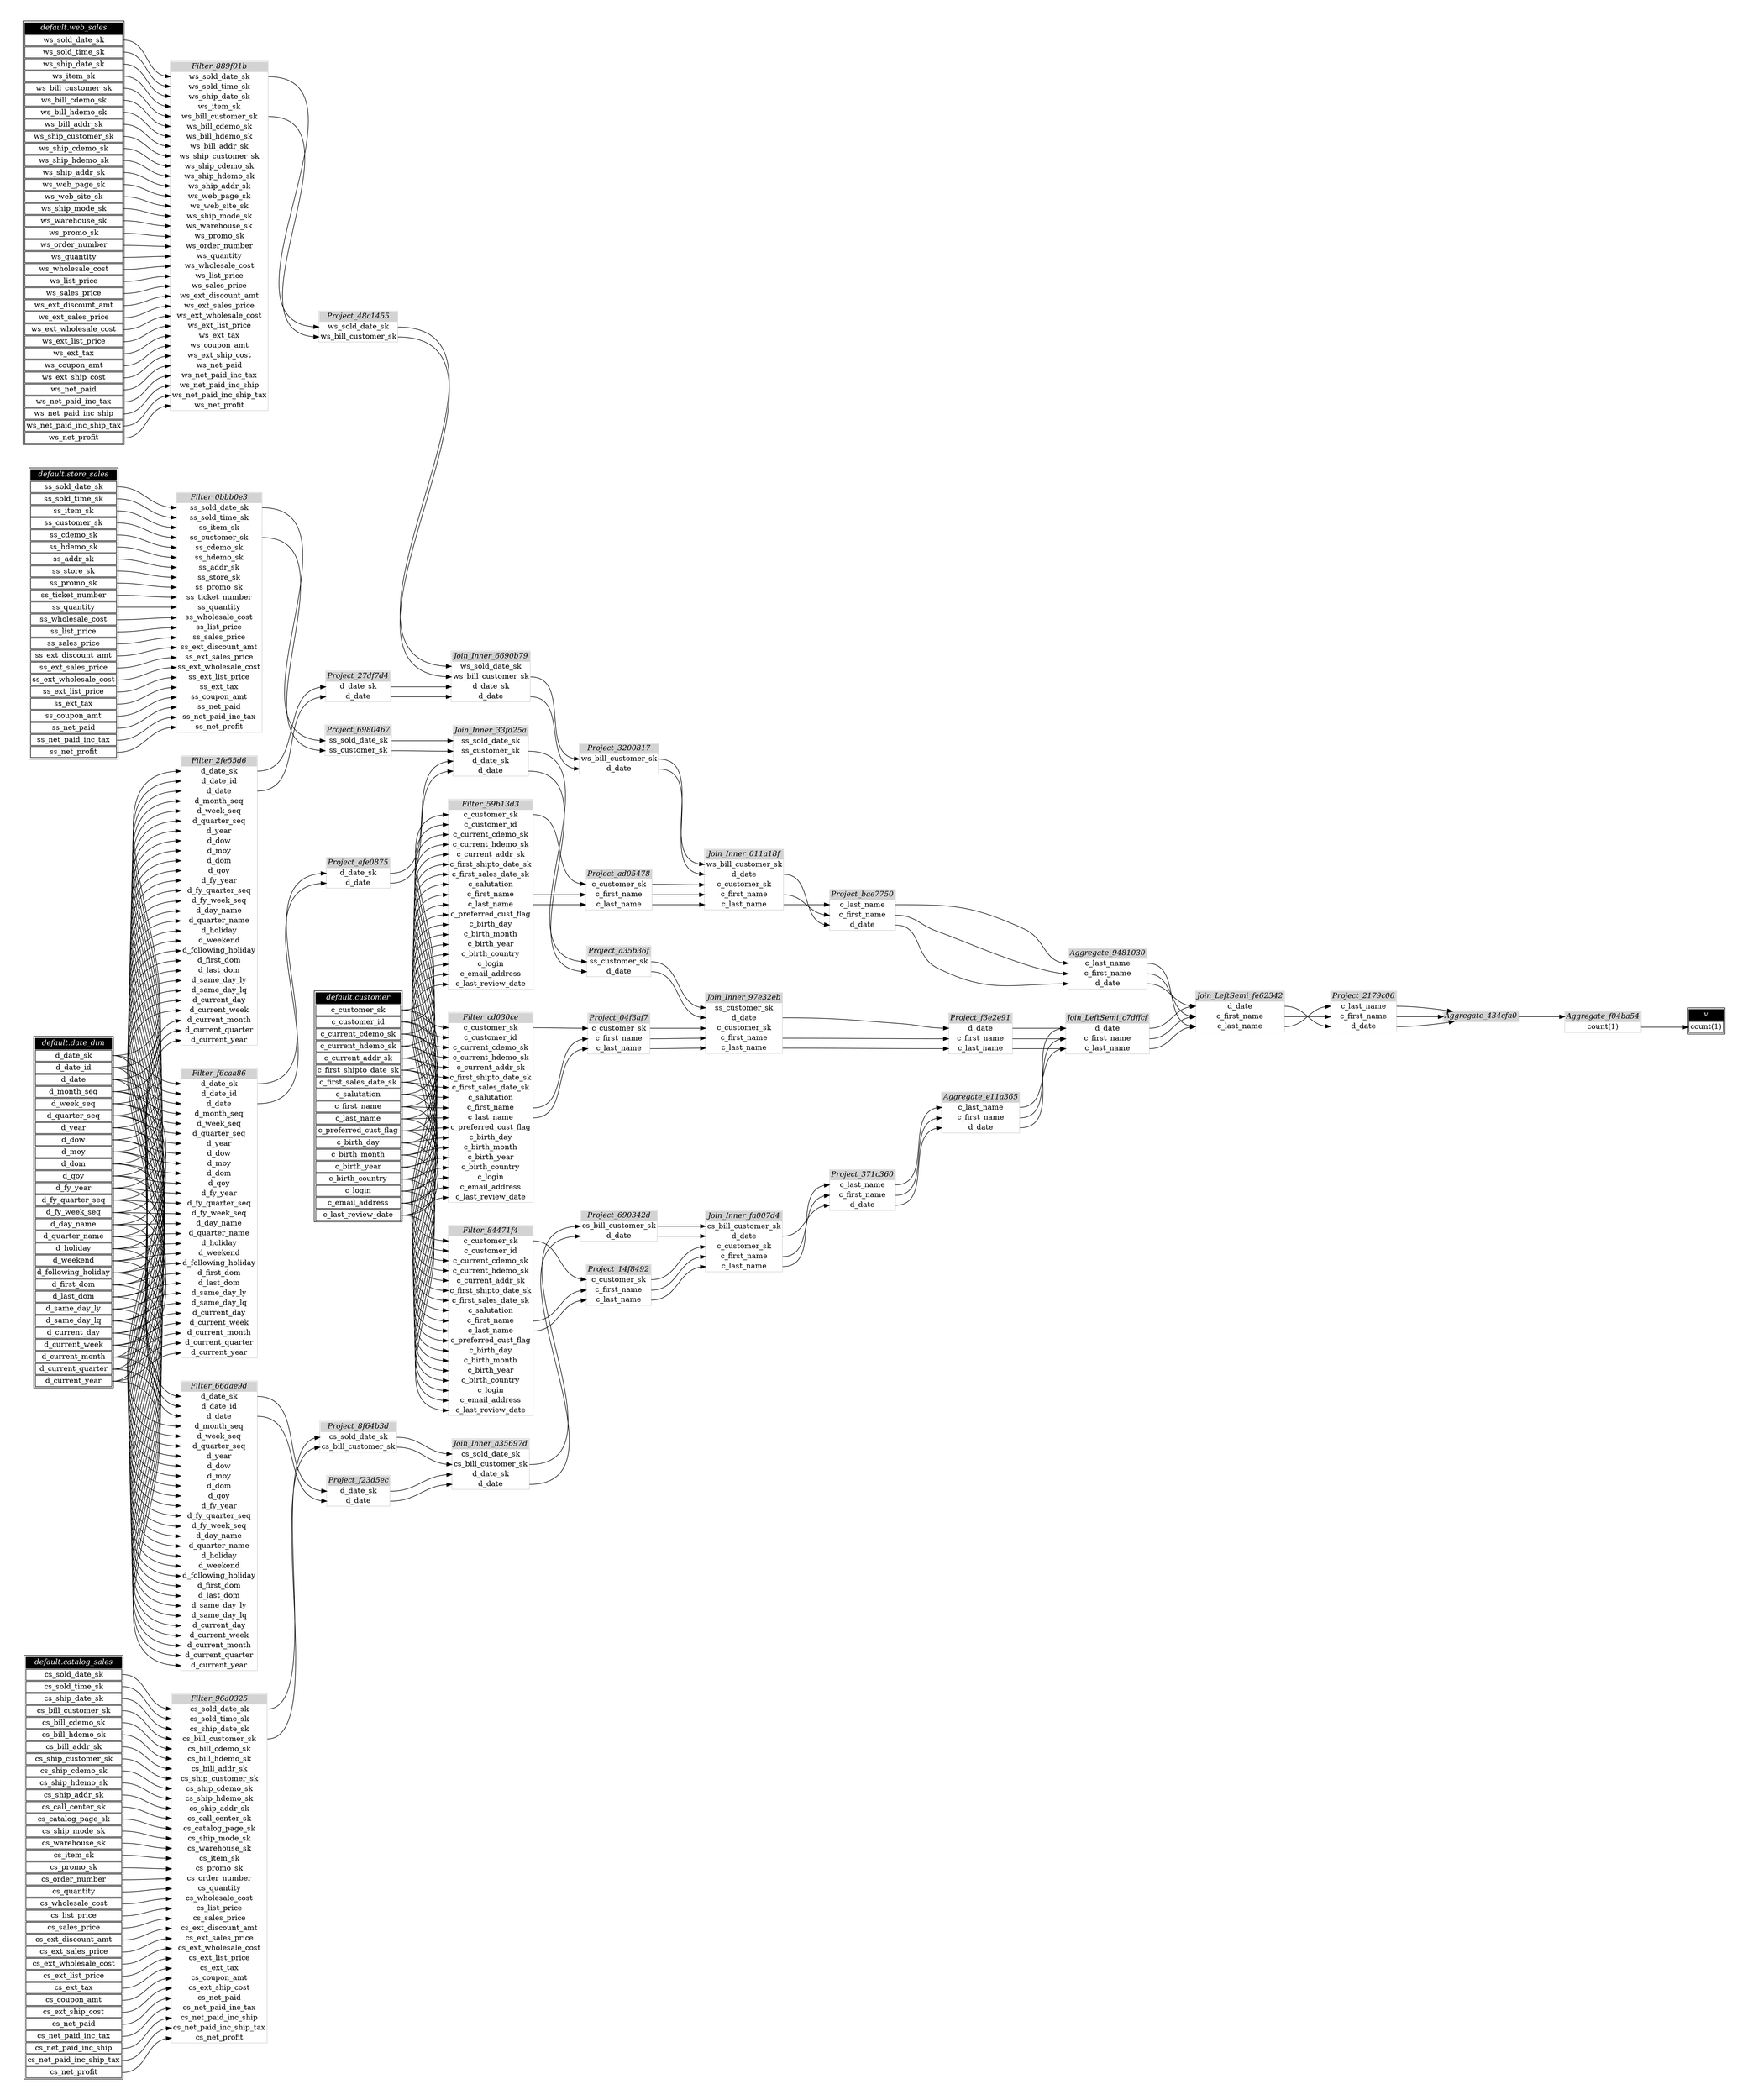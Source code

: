 // Automatically generated by TPCDSFlowTestSuite


digraph {
  graph [pad="0.5" nodesep="0.5" ranksep="1" fontname="Helvetica" rankdir=LR];
  node [shape=plaintext]

  
"Aggregate_434cfa0" [label=<
<table color="lightgray" border="1" cellborder="0" cellspacing="0">
  <tr><td bgcolor="lightgray" port="nodeName"><i>Aggregate_434cfa0</i></td></tr>
  
</table>>];
     

"Aggregate_9481030" [label=<
<table color="lightgray" border="1" cellborder="0" cellspacing="0">
  <tr><td bgcolor="lightgray" port="nodeName"><i>Aggregate_9481030</i></td></tr>
  <tr><td port="0">c_last_name</td></tr>
<tr><td port="1">c_first_name</td></tr>
<tr><td port="2">d_date</td></tr>
</table>>];
     

"Aggregate_e11a365" [label=<
<table color="lightgray" border="1" cellborder="0" cellspacing="0">
  <tr><td bgcolor="lightgray" port="nodeName"><i>Aggregate_e11a365</i></td></tr>
  <tr><td port="0">c_last_name</td></tr>
<tr><td port="1">c_first_name</td></tr>
<tr><td port="2">d_date</td></tr>
</table>>];
     

"Aggregate_f04ba54" [label=<
<table color="lightgray" border="1" cellborder="0" cellspacing="0">
  <tr><td bgcolor="lightgray" port="nodeName"><i>Aggregate_f04ba54</i></td></tr>
  <tr><td port="0">count(1)</td></tr>
</table>>];
     

"Filter_0bbb0e3" [label=<
<table color="lightgray" border="1" cellborder="0" cellspacing="0">
  <tr><td bgcolor="lightgray" port="nodeName"><i>Filter_0bbb0e3</i></td></tr>
  <tr><td port="0">ss_sold_date_sk</td></tr>
<tr><td port="1">ss_sold_time_sk</td></tr>
<tr><td port="2">ss_item_sk</td></tr>
<tr><td port="3">ss_customer_sk</td></tr>
<tr><td port="4">ss_cdemo_sk</td></tr>
<tr><td port="5">ss_hdemo_sk</td></tr>
<tr><td port="6">ss_addr_sk</td></tr>
<tr><td port="7">ss_store_sk</td></tr>
<tr><td port="8">ss_promo_sk</td></tr>
<tr><td port="9">ss_ticket_number</td></tr>
<tr><td port="10">ss_quantity</td></tr>
<tr><td port="11">ss_wholesale_cost</td></tr>
<tr><td port="12">ss_list_price</td></tr>
<tr><td port="13">ss_sales_price</td></tr>
<tr><td port="14">ss_ext_discount_amt</td></tr>
<tr><td port="15">ss_ext_sales_price</td></tr>
<tr><td port="16">ss_ext_wholesale_cost</td></tr>
<tr><td port="17">ss_ext_list_price</td></tr>
<tr><td port="18">ss_ext_tax</td></tr>
<tr><td port="19">ss_coupon_amt</td></tr>
<tr><td port="20">ss_net_paid</td></tr>
<tr><td port="21">ss_net_paid_inc_tax</td></tr>
<tr><td port="22">ss_net_profit</td></tr>
</table>>];
     

"Filter_2fe55d6" [label=<
<table color="lightgray" border="1" cellborder="0" cellspacing="0">
  <tr><td bgcolor="lightgray" port="nodeName"><i>Filter_2fe55d6</i></td></tr>
  <tr><td port="0">d_date_sk</td></tr>
<tr><td port="1">d_date_id</td></tr>
<tr><td port="2">d_date</td></tr>
<tr><td port="3">d_month_seq</td></tr>
<tr><td port="4">d_week_seq</td></tr>
<tr><td port="5">d_quarter_seq</td></tr>
<tr><td port="6">d_year</td></tr>
<tr><td port="7">d_dow</td></tr>
<tr><td port="8">d_moy</td></tr>
<tr><td port="9">d_dom</td></tr>
<tr><td port="10">d_qoy</td></tr>
<tr><td port="11">d_fy_year</td></tr>
<tr><td port="12">d_fy_quarter_seq</td></tr>
<tr><td port="13">d_fy_week_seq</td></tr>
<tr><td port="14">d_day_name</td></tr>
<tr><td port="15">d_quarter_name</td></tr>
<tr><td port="16">d_holiday</td></tr>
<tr><td port="17">d_weekend</td></tr>
<tr><td port="18">d_following_holiday</td></tr>
<tr><td port="19">d_first_dom</td></tr>
<tr><td port="20">d_last_dom</td></tr>
<tr><td port="21">d_same_day_ly</td></tr>
<tr><td port="22">d_same_day_lq</td></tr>
<tr><td port="23">d_current_day</td></tr>
<tr><td port="24">d_current_week</td></tr>
<tr><td port="25">d_current_month</td></tr>
<tr><td port="26">d_current_quarter</td></tr>
<tr><td port="27">d_current_year</td></tr>
</table>>];
     

"Filter_59b13d3" [label=<
<table color="lightgray" border="1" cellborder="0" cellspacing="0">
  <tr><td bgcolor="lightgray" port="nodeName"><i>Filter_59b13d3</i></td></tr>
  <tr><td port="0">c_customer_sk</td></tr>
<tr><td port="1">c_customer_id</td></tr>
<tr><td port="2">c_current_cdemo_sk</td></tr>
<tr><td port="3">c_current_hdemo_sk</td></tr>
<tr><td port="4">c_current_addr_sk</td></tr>
<tr><td port="5">c_first_shipto_date_sk</td></tr>
<tr><td port="6">c_first_sales_date_sk</td></tr>
<tr><td port="7">c_salutation</td></tr>
<tr><td port="8">c_first_name</td></tr>
<tr><td port="9">c_last_name</td></tr>
<tr><td port="10">c_preferred_cust_flag</td></tr>
<tr><td port="11">c_birth_day</td></tr>
<tr><td port="12">c_birth_month</td></tr>
<tr><td port="13">c_birth_year</td></tr>
<tr><td port="14">c_birth_country</td></tr>
<tr><td port="15">c_login</td></tr>
<tr><td port="16">c_email_address</td></tr>
<tr><td port="17">c_last_review_date</td></tr>
</table>>];
     

"Filter_66dae9d" [label=<
<table color="lightgray" border="1" cellborder="0" cellspacing="0">
  <tr><td bgcolor="lightgray" port="nodeName"><i>Filter_66dae9d</i></td></tr>
  <tr><td port="0">d_date_sk</td></tr>
<tr><td port="1">d_date_id</td></tr>
<tr><td port="2">d_date</td></tr>
<tr><td port="3">d_month_seq</td></tr>
<tr><td port="4">d_week_seq</td></tr>
<tr><td port="5">d_quarter_seq</td></tr>
<tr><td port="6">d_year</td></tr>
<tr><td port="7">d_dow</td></tr>
<tr><td port="8">d_moy</td></tr>
<tr><td port="9">d_dom</td></tr>
<tr><td port="10">d_qoy</td></tr>
<tr><td port="11">d_fy_year</td></tr>
<tr><td port="12">d_fy_quarter_seq</td></tr>
<tr><td port="13">d_fy_week_seq</td></tr>
<tr><td port="14">d_day_name</td></tr>
<tr><td port="15">d_quarter_name</td></tr>
<tr><td port="16">d_holiday</td></tr>
<tr><td port="17">d_weekend</td></tr>
<tr><td port="18">d_following_holiday</td></tr>
<tr><td port="19">d_first_dom</td></tr>
<tr><td port="20">d_last_dom</td></tr>
<tr><td port="21">d_same_day_ly</td></tr>
<tr><td port="22">d_same_day_lq</td></tr>
<tr><td port="23">d_current_day</td></tr>
<tr><td port="24">d_current_week</td></tr>
<tr><td port="25">d_current_month</td></tr>
<tr><td port="26">d_current_quarter</td></tr>
<tr><td port="27">d_current_year</td></tr>
</table>>];
     

"Filter_84471f4" [label=<
<table color="lightgray" border="1" cellborder="0" cellspacing="0">
  <tr><td bgcolor="lightgray" port="nodeName"><i>Filter_84471f4</i></td></tr>
  <tr><td port="0">c_customer_sk</td></tr>
<tr><td port="1">c_customer_id</td></tr>
<tr><td port="2">c_current_cdemo_sk</td></tr>
<tr><td port="3">c_current_hdemo_sk</td></tr>
<tr><td port="4">c_current_addr_sk</td></tr>
<tr><td port="5">c_first_shipto_date_sk</td></tr>
<tr><td port="6">c_first_sales_date_sk</td></tr>
<tr><td port="7">c_salutation</td></tr>
<tr><td port="8">c_first_name</td></tr>
<tr><td port="9">c_last_name</td></tr>
<tr><td port="10">c_preferred_cust_flag</td></tr>
<tr><td port="11">c_birth_day</td></tr>
<tr><td port="12">c_birth_month</td></tr>
<tr><td port="13">c_birth_year</td></tr>
<tr><td port="14">c_birth_country</td></tr>
<tr><td port="15">c_login</td></tr>
<tr><td port="16">c_email_address</td></tr>
<tr><td port="17">c_last_review_date</td></tr>
</table>>];
     

"Filter_889f01b" [label=<
<table color="lightgray" border="1" cellborder="0" cellspacing="0">
  <tr><td bgcolor="lightgray" port="nodeName"><i>Filter_889f01b</i></td></tr>
  <tr><td port="0">ws_sold_date_sk</td></tr>
<tr><td port="1">ws_sold_time_sk</td></tr>
<tr><td port="2">ws_ship_date_sk</td></tr>
<tr><td port="3">ws_item_sk</td></tr>
<tr><td port="4">ws_bill_customer_sk</td></tr>
<tr><td port="5">ws_bill_cdemo_sk</td></tr>
<tr><td port="6">ws_bill_hdemo_sk</td></tr>
<tr><td port="7">ws_bill_addr_sk</td></tr>
<tr><td port="8">ws_ship_customer_sk</td></tr>
<tr><td port="9">ws_ship_cdemo_sk</td></tr>
<tr><td port="10">ws_ship_hdemo_sk</td></tr>
<tr><td port="11">ws_ship_addr_sk</td></tr>
<tr><td port="12">ws_web_page_sk</td></tr>
<tr><td port="13">ws_web_site_sk</td></tr>
<tr><td port="14">ws_ship_mode_sk</td></tr>
<tr><td port="15">ws_warehouse_sk</td></tr>
<tr><td port="16">ws_promo_sk</td></tr>
<tr><td port="17">ws_order_number</td></tr>
<tr><td port="18">ws_quantity</td></tr>
<tr><td port="19">ws_wholesale_cost</td></tr>
<tr><td port="20">ws_list_price</td></tr>
<tr><td port="21">ws_sales_price</td></tr>
<tr><td port="22">ws_ext_discount_amt</td></tr>
<tr><td port="23">ws_ext_sales_price</td></tr>
<tr><td port="24">ws_ext_wholesale_cost</td></tr>
<tr><td port="25">ws_ext_list_price</td></tr>
<tr><td port="26">ws_ext_tax</td></tr>
<tr><td port="27">ws_coupon_amt</td></tr>
<tr><td port="28">ws_ext_ship_cost</td></tr>
<tr><td port="29">ws_net_paid</td></tr>
<tr><td port="30">ws_net_paid_inc_tax</td></tr>
<tr><td port="31">ws_net_paid_inc_ship</td></tr>
<tr><td port="32">ws_net_paid_inc_ship_tax</td></tr>
<tr><td port="33">ws_net_profit</td></tr>
</table>>];
     

"Filter_96a0325" [label=<
<table color="lightgray" border="1" cellborder="0" cellspacing="0">
  <tr><td bgcolor="lightgray" port="nodeName"><i>Filter_96a0325</i></td></tr>
  <tr><td port="0">cs_sold_date_sk</td></tr>
<tr><td port="1">cs_sold_time_sk</td></tr>
<tr><td port="2">cs_ship_date_sk</td></tr>
<tr><td port="3">cs_bill_customer_sk</td></tr>
<tr><td port="4">cs_bill_cdemo_sk</td></tr>
<tr><td port="5">cs_bill_hdemo_sk</td></tr>
<tr><td port="6">cs_bill_addr_sk</td></tr>
<tr><td port="7">cs_ship_customer_sk</td></tr>
<tr><td port="8">cs_ship_cdemo_sk</td></tr>
<tr><td port="9">cs_ship_hdemo_sk</td></tr>
<tr><td port="10">cs_ship_addr_sk</td></tr>
<tr><td port="11">cs_call_center_sk</td></tr>
<tr><td port="12">cs_catalog_page_sk</td></tr>
<tr><td port="13">cs_ship_mode_sk</td></tr>
<tr><td port="14">cs_warehouse_sk</td></tr>
<tr><td port="15">cs_item_sk</td></tr>
<tr><td port="16">cs_promo_sk</td></tr>
<tr><td port="17">cs_order_number</td></tr>
<tr><td port="18">cs_quantity</td></tr>
<tr><td port="19">cs_wholesale_cost</td></tr>
<tr><td port="20">cs_list_price</td></tr>
<tr><td port="21">cs_sales_price</td></tr>
<tr><td port="22">cs_ext_discount_amt</td></tr>
<tr><td port="23">cs_ext_sales_price</td></tr>
<tr><td port="24">cs_ext_wholesale_cost</td></tr>
<tr><td port="25">cs_ext_list_price</td></tr>
<tr><td port="26">cs_ext_tax</td></tr>
<tr><td port="27">cs_coupon_amt</td></tr>
<tr><td port="28">cs_ext_ship_cost</td></tr>
<tr><td port="29">cs_net_paid</td></tr>
<tr><td port="30">cs_net_paid_inc_tax</td></tr>
<tr><td port="31">cs_net_paid_inc_ship</td></tr>
<tr><td port="32">cs_net_paid_inc_ship_tax</td></tr>
<tr><td port="33">cs_net_profit</td></tr>
</table>>];
     

"Filter_cd030ce" [label=<
<table color="lightgray" border="1" cellborder="0" cellspacing="0">
  <tr><td bgcolor="lightgray" port="nodeName"><i>Filter_cd030ce</i></td></tr>
  <tr><td port="0">c_customer_sk</td></tr>
<tr><td port="1">c_customer_id</td></tr>
<tr><td port="2">c_current_cdemo_sk</td></tr>
<tr><td port="3">c_current_hdemo_sk</td></tr>
<tr><td port="4">c_current_addr_sk</td></tr>
<tr><td port="5">c_first_shipto_date_sk</td></tr>
<tr><td port="6">c_first_sales_date_sk</td></tr>
<tr><td port="7">c_salutation</td></tr>
<tr><td port="8">c_first_name</td></tr>
<tr><td port="9">c_last_name</td></tr>
<tr><td port="10">c_preferred_cust_flag</td></tr>
<tr><td port="11">c_birth_day</td></tr>
<tr><td port="12">c_birth_month</td></tr>
<tr><td port="13">c_birth_year</td></tr>
<tr><td port="14">c_birth_country</td></tr>
<tr><td port="15">c_login</td></tr>
<tr><td port="16">c_email_address</td></tr>
<tr><td port="17">c_last_review_date</td></tr>
</table>>];
     

"Filter_f6caa86" [label=<
<table color="lightgray" border="1" cellborder="0" cellspacing="0">
  <tr><td bgcolor="lightgray" port="nodeName"><i>Filter_f6caa86</i></td></tr>
  <tr><td port="0">d_date_sk</td></tr>
<tr><td port="1">d_date_id</td></tr>
<tr><td port="2">d_date</td></tr>
<tr><td port="3">d_month_seq</td></tr>
<tr><td port="4">d_week_seq</td></tr>
<tr><td port="5">d_quarter_seq</td></tr>
<tr><td port="6">d_year</td></tr>
<tr><td port="7">d_dow</td></tr>
<tr><td port="8">d_moy</td></tr>
<tr><td port="9">d_dom</td></tr>
<tr><td port="10">d_qoy</td></tr>
<tr><td port="11">d_fy_year</td></tr>
<tr><td port="12">d_fy_quarter_seq</td></tr>
<tr><td port="13">d_fy_week_seq</td></tr>
<tr><td port="14">d_day_name</td></tr>
<tr><td port="15">d_quarter_name</td></tr>
<tr><td port="16">d_holiday</td></tr>
<tr><td port="17">d_weekend</td></tr>
<tr><td port="18">d_following_holiday</td></tr>
<tr><td port="19">d_first_dom</td></tr>
<tr><td port="20">d_last_dom</td></tr>
<tr><td port="21">d_same_day_ly</td></tr>
<tr><td port="22">d_same_day_lq</td></tr>
<tr><td port="23">d_current_day</td></tr>
<tr><td port="24">d_current_week</td></tr>
<tr><td port="25">d_current_month</td></tr>
<tr><td port="26">d_current_quarter</td></tr>
<tr><td port="27">d_current_year</td></tr>
</table>>];
     

"Join_Inner_011a18f" [label=<
<table color="lightgray" border="1" cellborder="0" cellspacing="0">
  <tr><td bgcolor="lightgray" port="nodeName"><i>Join_Inner_011a18f</i></td></tr>
  <tr><td port="0">ws_bill_customer_sk</td></tr>
<tr><td port="1">d_date</td></tr>
<tr><td port="2">c_customer_sk</td></tr>
<tr><td port="3">c_first_name</td></tr>
<tr><td port="4">c_last_name</td></tr>
</table>>];
     

"Join_Inner_33fd25a" [label=<
<table color="lightgray" border="1" cellborder="0" cellspacing="0">
  <tr><td bgcolor="lightgray" port="nodeName"><i>Join_Inner_33fd25a</i></td></tr>
  <tr><td port="0">ss_sold_date_sk</td></tr>
<tr><td port="1">ss_customer_sk</td></tr>
<tr><td port="2">d_date_sk</td></tr>
<tr><td port="3">d_date</td></tr>
</table>>];
     

"Join_Inner_6690b79" [label=<
<table color="lightgray" border="1" cellborder="0" cellspacing="0">
  <tr><td bgcolor="lightgray" port="nodeName"><i>Join_Inner_6690b79</i></td></tr>
  <tr><td port="0">ws_sold_date_sk</td></tr>
<tr><td port="1">ws_bill_customer_sk</td></tr>
<tr><td port="2">d_date_sk</td></tr>
<tr><td port="3">d_date</td></tr>
</table>>];
     

"Join_Inner_97e32eb" [label=<
<table color="lightgray" border="1" cellborder="0" cellspacing="0">
  <tr><td bgcolor="lightgray" port="nodeName"><i>Join_Inner_97e32eb</i></td></tr>
  <tr><td port="0">ss_customer_sk</td></tr>
<tr><td port="1">d_date</td></tr>
<tr><td port="2">c_customer_sk</td></tr>
<tr><td port="3">c_first_name</td></tr>
<tr><td port="4">c_last_name</td></tr>
</table>>];
     

"Join_Inner_a35697d" [label=<
<table color="lightgray" border="1" cellborder="0" cellspacing="0">
  <tr><td bgcolor="lightgray" port="nodeName"><i>Join_Inner_a35697d</i></td></tr>
  <tr><td port="0">cs_sold_date_sk</td></tr>
<tr><td port="1">cs_bill_customer_sk</td></tr>
<tr><td port="2">d_date_sk</td></tr>
<tr><td port="3">d_date</td></tr>
</table>>];
     

"Join_Inner_fa007d4" [label=<
<table color="lightgray" border="1" cellborder="0" cellspacing="0">
  <tr><td bgcolor="lightgray" port="nodeName"><i>Join_Inner_fa007d4</i></td></tr>
  <tr><td port="0">cs_bill_customer_sk</td></tr>
<tr><td port="1">d_date</td></tr>
<tr><td port="2">c_customer_sk</td></tr>
<tr><td port="3">c_first_name</td></tr>
<tr><td port="4">c_last_name</td></tr>
</table>>];
     

"Join_LeftSemi_c7dffcf" [label=<
<table color="lightgray" border="1" cellborder="0" cellspacing="0">
  <tr><td bgcolor="lightgray" port="nodeName"><i>Join_LeftSemi_c7dffcf</i></td></tr>
  <tr><td port="0">d_date</td></tr>
<tr><td port="1">c_first_name</td></tr>
<tr><td port="2">c_last_name</td></tr>
</table>>];
     

"Join_LeftSemi_fe62342" [label=<
<table color="lightgray" border="1" cellborder="0" cellspacing="0">
  <tr><td bgcolor="lightgray" port="nodeName"><i>Join_LeftSemi_fe62342</i></td></tr>
  <tr><td port="0">d_date</td></tr>
<tr><td port="1">c_first_name</td></tr>
<tr><td port="2">c_last_name</td></tr>
</table>>];
     

"Project_04f3af7" [label=<
<table color="lightgray" border="1" cellborder="0" cellspacing="0">
  <tr><td bgcolor="lightgray" port="nodeName"><i>Project_04f3af7</i></td></tr>
  <tr><td port="0">c_customer_sk</td></tr>
<tr><td port="1">c_first_name</td></tr>
<tr><td port="2">c_last_name</td></tr>
</table>>];
     

"Project_14f8492" [label=<
<table color="lightgray" border="1" cellborder="0" cellspacing="0">
  <tr><td bgcolor="lightgray" port="nodeName"><i>Project_14f8492</i></td></tr>
  <tr><td port="0">c_customer_sk</td></tr>
<tr><td port="1">c_first_name</td></tr>
<tr><td port="2">c_last_name</td></tr>
</table>>];
     

"Project_2179c06" [label=<
<table color="lightgray" border="1" cellborder="0" cellspacing="0">
  <tr><td bgcolor="lightgray" port="nodeName"><i>Project_2179c06</i></td></tr>
  <tr><td port="0">c_last_name</td></tr>
<tr><td port="1">c_first_name</td></tr>
<tr><td port="2">d_date</td></tr>
</table>>];
     

"Project_27df7d4" [label=<
<table color="lightgray" border="1" cellborder="0" cellspacing="0">
  <tr><td bgcolor="lightgray" port="nodeName"><i>Project_27df7d4</i></td></tr>
  <tr><td port="0">d_date_sk</td></tr>
<tr><td port="1">d_date</td></tr>
</table>>];
     

"Project_3200817" [label=<
<table color="lightgray" border="1" cellborder="0" cellspacing="0">
  <tr><td bgcolor="lightgray" port="nodeName"><i>Project_3200817</i></td></tr>
  <tr><td port="0">ws_bill_customer_sk</td></tr>
<tr><td port="1">d_date</td></tr>
</table>>];
     

"Project_371c360" [label=<
<table color="lightgray" border="1" cellborder="0" cellspacing="0">
  <tr><td bgcolor="lightgray" port="nodeName"><i>Project_371c360</i></td></tr>
  <tr><td port="0">c_last_name</td></tr>
<tr><td port="1">c_first_name</td></tr>
<tr><td port="2">d_date</td></tr>
</table>>];
     

"Project_48c1455" [label=<
<table color="lightgray" border="1" cellborder="0" cellspacing="0">
  <tr><td bgcolor="lightgray" port="nodeName"><i>Project_48c1455</i></td></tr>
  <tr><td port="0">ws_sold_date_sk</td></tr>
<tr><td port="1">ws_bill_customer_sk</td></tr>
</table>>];
     

"Project_690342d" [label=<
<table color="lightgray" border="1" cellborder="0" cellspacing="0">
  <tr><td bgcolor="lightgray" port="nodeName"><i>Project_690342d</i></td></tr>
  <tr><td port="0">cs_bill_customer_sk</td></tr>
<tr><td port="1">d_date</td></tr>
</table>>];
     

"Project_6980467" [label=<
<table color="lightgray" border="1" cellborder="0" cellspacing="0">
  <tr><td bgcolor="lightgray" port="nodeName"><i>Project_6980467</i></td></tr>
  <tr><td port="0">ss_sold_date_sk</td></tr>
<tr><td port="1">ss_customer_sk</td></tr>
</table>>];
     

"Project_8f64b3d" [label=<
<table color="lightgray" border="1" cellborder="0" cellspacing="0">
  <tr><td bgcolor="lightgray" port="nodeName"><i>Project_8f64b3d</i></td></tr>
  <tr><td port="0">cs_sold_date_sk</td></tr>
<tr><td port="1">cs_bill_customer_sk</td></tr>
</table>>];
     

"Project_a35b36f" [label=<
<table color="lightgray" border="1" cellborder="0" cellspacing="0">
  <tr><td bgcolor="lightgray" port="nodeName"><i>Project_a35b36f</i></td></tr>
  <tr><td port="0">ss_customer_sk</td></tr>
<tr><td port="1">d_date</td></tr>
</table>>];
     

"Project_ad05478" [label=<
<table color="lightgray" border="1" cellborder="0" cellspacing="0">
  <tr><td bgcolor="lightgray" port="nodeName"><i>Project_ad05478</i></td></tr>
  <tr><td port="0">c_customer_sk</td></tr>
<tr><td port="1">c_first_name</td></tr>
<tr><td port="2">c_last_name</td></tr>
</table>>];
     

"Project_afe0875" [label=<
<table color="lightgray" border="1" cellborder="0" cellspacing="0">
  <tr><td bgcolor="lightgray" port="nodeName"><i>Project_afe0875</i></td></tr>
  <tr><td port="0">d_date_sk</td></tr>
<tr><td port="1">d_date</td></tr>
</table>>];
     

"Project_bae7750" [label=<
<table color="lightgray" border="1" cellborder="0" cellspacing="0">
  <tr><td bgcolor="lightgray" port="nodeName"><i>Project_bae7750</i></td></tr>
  <tr><td port="0">c_last_name</td></tr>
<tr><td port="1">c_first_name</td></tr>
<tr><td port="2">d_date</td></tr>
</table>>];
     

"Project_f23d5ec" [label=<
<table color="lightgray" border="1" cellborder="0" cellspacing="0">
  <tr><td bgcolor="lightgray" port="nodeName"><i>Project_f23d5ec</i></td></tr>
  <tr><td port="0">d_date_sk</td></tr>
<tr><td port="1">d_date</td></tr>
</table>>];
     

"Project_f3e2e91" [label=<
<table color="lightgray" border="1" cellborder="0" cellspacing="0">
  <tr><td bgcolor="lightgray" port="nodeName"><i>Project_f3e2e91</i></td></tr>
  <tr><td port="0">d_date</td></tr>
<tr><td port="1">c_first_name</td></tr>
<tr><td port="2">c_last_name</td></tr>
</table>>];
     

"default.catalog_sales" [color="black" label=<
<table>
  <tr><td bgcolor="black" port="nodeName"><i><font color="white">default.catalog_sales</font></i></td></tr>
  <tr><td port="0">cs_sold_date_sk</td></tr>
<tr><td port="1">cs_sold_time_sk</td></tr>
<tr><td port="2">cs_ship_date_sk</td></tr>
<tr><td port="3">cs_bill_customer_sk</td></tr>
<tr><td port="4">cs_bill_cdemo_sk</td></tr>
<tr><td port="5">cs_bill_hdemo_sk</td></tr>
<tr><td port="6">cs_bill_addr_sk</td></tr>
<tr><td port="7">cs_ship_customer_sk</td></tr>
<tr><td port="8">cs_ship_cdemo_sk</td></tr>
<tr><td port="9">cs_ship_hdemo_sk</td></tr>
<tr><td port="10">cs_ship_addr_sk</td></tr>
<tr><td port="11">cs_call_center_sk</td></tr>
<tr><td port="12">cs_catalog_page_sk</td></tr>
<tr><td port="13">cs_ship_mode_sk</td></tr>
<tr><td port="14">cs_warehouse_sk</td></tr>
<tr><td port="15">cs_item_sk</td></tr>
<tr><td port="16">cs_promo_sk</td></tr>
<tr><td port="17">cs_order_number</td></tr>
<tr><td port="18">cs_quantity</td></tr>
<tr><td port="19">cs_wholesale_cost</td></tr>
<tr><td port="20">cs_list_price</td></tr>
<tr><td port="21">cs_sales_price</td></tr>
<tr><td port="22">cs_ext_discount_amt</td></tr>
<tr><td port="23">cs_ext_sales_price</td></tr>
<tr><td port="24">cs_ext_wholesale_cost</td></tr>
<tr><td port="25">cs_ext_list_price</td></tr>
<tr><td port="26">cs_ext_tax</td></tr>
<tr><td port="27">cs_coupon_amt</td></tr>
<tr><td port="28">cs_ext_ship_cost</td></tr>
<tr><td port="29">cs_net_paid</td></tr>
<tr><td port="30">cs_net_paid_inc_tax</td></tr>
<tr><td port="31">cs_net_paid_inc_ship</td></tr>
<tr><td port="32">cs_net_paid_inc_ship_tax</td></tr>
<tr><td port="33">cs_net_profit</td></tr>
</table>>];
     

"default.customer" [color="black" label=<
<table>
  <tr><td bgcolor="black" port="nodeName"><i><font color="white">default.customer</font></i></td></tr>
  <tr><td port="0">c_customer_sk</td></tr>
<tr><td port="1">c_customer_id</td></tr>
<tr><td port="2">c_current_cdemo_sk</td></tr>
<tr><td port="3">c_current_hdemo_sk</td></tr>
<tr><td port="4">c_current_addr_sk</td></tr>
<tr><td port="5">c_first_shipto_date_sk</td></tr>
<tr><td port="6">c_first_sales_date_sk</td></tr>
<tr><td port="7">c_salutation</td></tr>
<tr><td port="8">c_first_name</td></tr>
<tr><td port="9">c_last_name</td></tr>
<tr><td port="10">c_preferred_cust_flag</td></tr>
<tr><td port="11">c_birth_day</td></tr>
<tr><td port="12">c_birth_month</td></tr>
<tr><td port="13">c_birth_year</td></tr>
<tr><td port="14">c_birth_country</td></tr>
<tr><td port="15">c_login</td></tr>
<tr><td port="16">c_email_address</td></tr>
<tr><td port="17">c_last_review_date</td></tr>
</table>>];
     

"default.date_dim" [color="black" label=<
<table>
  <tr><td bgcolor="black" port="nodeName"><i><font color="white">default.date_dim</font></i></td></tr>
  <tr><td port="0">d_date_sk</td></tr>
<tr><td port="1">d_date_id</td></tr>
<tr><td port="2">d_date</td></tr>
<tr><td port="3">d_month_seq</td></tr>
<tr><td port="4">d_week_seq</td></tr>
<tr><td port="5">d_quarter_seq</td></tr>
<tr><td port="6">d_year</td></tr>
<tr><td port="7">d_dow</td></tr>
<tr><td port="8">d_moy</td></tr>
<tr><td port="9">d_dom</td></tr>
<tr><td port="10">d_qoy</td></tr>
<tr><td port="11">d_fy_year</td></tr>
<tr><td port="12">d_fy_quarter_seq</td></tr>
<tr><td port="13">d_fy_week_seq</td></tr>
<tr><td port="14">d_day_name</td></tr>
<tr><td port="15">d_quarter_name</td></tr>
<tr><td port="16">d_holiday</td></tr>
<tr><td port="17">d_weekend</td></tr>
<tr><td port="18">d_following_holiday</td></tr>
<tr><td port="19">d_first_dom</td></tr>
<tr><td port="20">d_last_dom</td></tr>
<tr><td port="21">d_same_day_ly</td></tr>
<tr><td port="22">d_same_day_lq</td></tr>
<tr><td port="23">d_current_day</td></tr>
<tr><td port="24">d_current_week</td></tr>
<tr><td port="25">d_current_month</td></tr>
<tr><td port="26">d_current_quarter</td></tr>
<tr><td port="27">d_current_year</td></tr>
</table>>];
     

"default.store_sales" [color="black" label=<
<table>
  <tr><td bgcolor="black" port="nodeName"><i><font color="white">default.store_sales</font></i></td></tr>
  <tr><td port="0">ss_sold_date_sk</td></tr>
<tr><td port="1">ss_sold_time_sk</td></tr>
<tr><td port="2">ss_item_sk</td></tr>
<tr><td port="3">ss_customer_sk</td></tr>
<tr><td port="4">ss_cdemo_sk</td></tr>
<tr><td port="5">ss_hdemo_sk</td></tr>
<tr><td port="6">ss_addr_sk</td></tr>
<tr><td port="7">ss_store_sk</td></tr>
<tr><td port="8">ss_promo_sk</td></tr>
<tr><td port="9">ss_ticket_number</td></tr>
<tr><td port="10">ss_quantity</td></tr>
<tr><td port="11">ss_wholesale_cost</td></tr>
<tr><td port="12">ss_list_price</td></tr>
<tr><td port="13">ss_sales_price</td></tr>
<tr><td port="14">ss_ext_discount_amt</td></tr>
<tr><td port="15">ss_ext_sales_price</td></tr>
<tr><td port="16">ss_ext_wholesale_cost</td></tr>
<tr><td port="17">ss_ext_list_price</td></tr>
<tr><td port="18">ss_ext_tax</td></tr>
<tr><td port="19">ss_coupon_amt</td></tr>
<tr><td port="20">ss_net_paid</td></tr>
<tr><td port="21">ss_net_paid_inc_tax</td></tr>
<tr><td port="22">ss_net_profit</td></tr>
</table>>];
     

"default.web_sales" [color="black" label=<
<table>
  <tr><td bgcolor="black" port="nodeName"><i><font color="white">default.web_sales</font></i></td></tr>
  <tr><td port="0">ws_sold_date_sk</td></tr>
<tr><td port="1">ws_sold_time_sk</td></tr>
<tr><td port="2">ws_ship_date_sk</td></tr>
<tr><td port="3">ws_item_sk</td></tr>
<tr><td port="4">ws_bill_customer_sk</td></tr>
<tr><td port="5">ws_bill_cdemo_sk</td></tr>
<tr><td port="6">ws_bill_hdemo_sk</td></tr>
<tr><td port="7">ws_bill_addr_sk</td></tr>
<tr><td port="8">ws_ship_customer_sk</td></tr>
<tr><td port="9">ws_ship_cdemo_sk</td></tr>
<tr><td port="10">ws_ship_hdemo_sk</td></tr>
<tr><td port="11">ws_ship_addr_sk</td></tr>
<tr><td port="12">ws_web_page_sk</td></tr>
<tr><td port="13">ws_web_site_sk</td></tr>
<tr><td port="14">ws_ship_mode_sk</td></tr>
<tr><td port="15">ws_warehouse_sk</td></tr>
<tr><td port="16">ws_promo_sk</td></tr>
<tr><td port="17">ws_order_number</td></tr>
<tr><td port="18">ws_quantity</td></tr>
<tr><td port="19">ws_wholesale_cost</td></tr>
<tr><td port="20">ws_list_price</td></tr>
<tr><td port="21">ws_sales_price</td></tr>
<tr><td port="22">ws_ext_discount_amt</td></tr>
<tr><td port="23">ws_ext_sales_price</td></tr>
<tr><td port="24">ws_ext_wholesale_cost</td></tr>
<tr><td port="25">ws_ext_list_price</td></tr>
<tr><td port="26">ws_ext_tax</td></tr>
<tr><td port="27">ws_coupon_amt</td></tr>
<tr><td port="28">ws_ext_ship_cost</td></tr>
<tr><td port="29">ws_net_paid</td></tr>
<tr><td port="30">ws_net_paid_inc_tax</td></tr>
<tr><td port="31">ws_net_paid_inc_ship</td></tr>
<tr><td port="32">ws_net_paid_inc_ship_tax</td></tr>
<tr><td port="33">ws_net_profit</td></tr>
</table>>];
     

"v" [color="black" label=<
<table>
  <tr><td bgcolor="black" port="nodeName"><i><font color="white">v</font></i></td></tr>
  <tr><td port="0">count(1)</td></tr>
</table>>];
     
  "Aggregate_434cfa0":nodeName -> "Aggregate_f04ba54":nodeName;
"Aggregate_9481030":0 -> "Join_LeftSemi_fe62342":2;
"Aggregate_9481030":1 -> "Join_LeftSemi_fe62342":1;
"Aggregate_9481030":2 -> "Join_LeftSemi_fe62342":0;
"Aggregate_e11a365":0 -> "Join_LeftSemi_c7dffcf":2;
"Aggregate_e11a365":1 -> "Join_LeftSemi_c7dffcf":1;
"Aggregate_e11a365":2 -> "Join_LeftSemi_c7dffcf":0;
"Aggregate_f04ba54":0 -> "v":0;
"Filter_0bbb0e3":0 -> "Project_6980467":0;
"Filter_0bbb0e3":3 -> "Project_6980467":1;
"Filter_2fe55d6":0 -> "Project_27df7d4":0;
"Filter_2fe55d6":2 -> "Project_27df7d4":1;
"Filter_59b13d3":0 -> "Project_ad05478":0;
"Filter_59b13d3":8 -> "Project_ad05478":1;
"Filter_59b13d3":9 -> "Project_ad05478":2;
"Filter_66dae9d":0 -> "Project_f23d5ec":0;
"Filter_66dae9d":2 -> "Project_f23d5ec":1;
"Filter_84471f4":0 -> "Project_14f8492":0;
"Filter_84471f4":8 -> "Project_14f8492":1;
"Filter_84471f4":9 -> "Project_14f8492":2;
"Filter_889f01b":0 -> "Project_48c1455":0;
"Filter_889f01b":4 -> "Project_48c1455":1;
"Filter_96a0325":0 -> "Project_8f64b3d":0;
"Filter_96a0325":3 -> "Project_8f64b3d":1;
"Filter_cd030ce":0 -> "Project_04f3af7":0;
"Filter_cd030ce":8 -> "Project_04f3af7":1;
"Filter_cd030ce":9 -> "Project_04f3af7":2;
"Filter_f6caa86":0 -> "Project_afe0875":0;
"Filter_f6caa86":2 -> "Project_afe0875":1;
"Join_Inner_011a18f":1 -> "Project_bae7750":2;
"Join_Inner_011a18f":3 -> "Project_bae7750":1;
"Join_Inner_011a18f":4 -> "Project_bae7750":0;
"Join_Inner_33fd25a":1 -> "Project_a35b36f":0;
"Join_Inner_33fd25a":3 -> "Project_a35b36f":1;
"Join_Inner_6690b79":1 -> "Project_3200817":0;
"Join_Inner_6690b79":3 -> "Project_3200817":1;
"Join_Inner_97e32eb":1 -> "Project_f3e2e91":0;
"Join_Inner_97e32eb":3 -> "Project_f3e2e91":1;
"Join_Inner_97e32eb":4 -> "Project_f3e2e91":2;
"Join_Inner_a35697d":1 -> "Project_690342d":0;
"Join_Inner_a35697d":3 -> "Project_690342d":1;
"Join_Inner_fa007d4":1 -> "Project_371c360":2;
"Join_Inner_fa007d4":3 -> "Project_371c360":1;
"Join_Inner_fa007d4":4 -> "Project_371c360":0;
"Join_LeftSemi_c7dffcf":0 -> "Join_LeftSemi_fe62342":0;
"Join_LeftSemi_c7dffcf":1 -> "Join_LeftSemi_fe62342":1;
"Join_LeftSemi_c7dffcf":2 -> "Join_LeftSemi_fe62342":2;
"Join_LeftSemi_fe62342":0 -> "Project_2179c06":2;
"Join_LeftSemi_fe62342":1 -> "Project_2179c06":1;
"Join_LeftSemi_fe62342":2 -> "Project_2179c06":0;
"Project_04f3af7":0 -> "Join_Inner_97e32eb":2;
"Project_04f3af7":1 -> "Join_Inner_97e32eb":3;
"Project_04f3af7":2 -> "Join_Inner_97e32eb":4;
"Project_14f8492":0 -> "Join_Inner_fa007d4":2;
"Project_14f8492":1 -> "Join_Inner_fa007d4":3;
"Project_14f8492":2 -> "Join_Inner_fa007d4":4;
"Project_2179c06":0 -> "Aggregate_434cfa0":nodeName;
"Project_2179c06":1 -> "Aggregate_434cfa0":nodeName;
"Project_2179c06":2 -> "Aggregate_434cfa0":nodeName;
"Project_27df7d4":0 -> "Join_Inner_6690b79":2;
"Project_27df7d4":1 -> "Join_Inner_6690b79":3;
"Project_3200817":0 -> "Join_Inner_011a18f":0;
"Project_3200817":1 -> "Join_Inner_011a18f":1;
"Project_371c360":0 -> "Aggregate_e11a365":0;
"Project_371c360":1 -> "Aggregate_e11a365":1;
"Project_371c360":2 -> "Aggregate_e11a365":2;
"Project_48c1455":0 -> "Join_Inner_6690b79":0;
"Project_48c1455":1 -> "Join_Inner_6690b79":1;
"Project_690342d":0 -> "Join_Inner_fa007d4":0;
"Project_690342d":1 -> "Join_Inner_fa007d4":1;
"Project_6980467":0 -> "Join_Inner_33fd25a":0;
"Project_6980467":1 -> "Join_Inner_33fd25a":1;
"Project_8f64b3d":0 -> "Join_Inner_a35697d":0;
"Project_8f64b3d":1 -> "Join_Inner_a35697d":1;
"Project_a35b36f":0 -> "Join_Inner_97e32eb":0;
"Project_a35b36f":1 -> "Join_Inner_97e32eb":1;
"Project_ad05478":0 -> "Join_Inner_011a18f":2;
"Project_ad05478":1 -> "Join_Inner_011a18f":3;
"Project_ad05478":2 -> "Join_Inner_011a18f":4;
"Project_afe0875":0 -> "Join_Inner_33fd25a":2;
"Project_afe0875":1 -> "Join_Inner_33fd25a":3;
"Project_bae7750":0 -> "Aggregate_9481030":0;
"Project_bae7750":1 -> "Aggregate_9481030":1;
"Project_bae7750":2 -> "Aggregate_9481030":2;
"Project_f23d5ec":0 -> "Join_Inner_a35697d":2;
"Project_f23d5ec":1 -> "Join_Inner_a35697d":3;
"Project_f3e2e91":0 -> "Join_LeftSemi_c7dffcf":0;
"Project_f3e2e91":1 -> "Join_LeftSemi_c7dffcf":1;
"Project_f3e2e91":2 -> "Join_LeftSemi_c7dffcf":2;
"default.catalog_sales":0 -> "Filter_96a0325":0;
"default.catalog_sales":1 -> "Filter_96a0325":1;
"default.catalog_sales":10 -> "Filter_96a0325":10;
"default.catalog_sales":11 -> "Filter_96a0325":11;
"default.catalog_sales":12 -> "Filter_96a0325":12;
"default.catalog_sales":13 -> "Filter_96a0325":13;
"default.catalog_sales":14 -> "Filter_96a0325":14;
"default.catalog_sales":15 -> "Filter_96a0325":15;
"default.catalog_sales":16 -> "Filter_96a0325":16;
"default.catalog_sales":17 -> "Filter_96a0325":17;
"default.catalog_sales":18 -> "Filter_96a0325":18;
"default.catalog_sales":19 -> "Filter_96a0325":19;
"default.catalog_sales":2 -> "Filter_96a0325":2;
"default.catalog_sales":20 -> "Filter_96a0325":20;
"default.catalog_sales":21 -> "Filter_96a0325":21;
"default.catalog_sales":22 -> "Filter_96a0325":22;
"default.catalog_sales":23 -> "Filter_96a0325":23;
"default.catalog_sales":24 -> "Filter_96a0325":24;
"default.catalog_sales":25 -> "Filter_96a0325":25;
"default.catalog_sales":26 -> "Filter_96a0325":26;
"default.catalog_sales":27 -> "Filter_96a0325":27;
"default.catalog_sales":28 -> "Filter_96a0325":28;
"default.catalog_sales":29 -> "Filter_96a0325":29;
"default.catalog_sales":3 -> "Filter_96a0325":3;
"default.catalog_sales":30 -> "Filter_96a0325":30;
"default.catalog_sales":31 -> "Filter_96a0325":31;
"default.catalog_sales":32 -> "Filter_96a0325":32;
"default.catalog_sales":33 -> "Filter_96a0325":33;
"default.catalog_sales":4 -> "Filter_96a0325":4;
"default.catalog_sales":5 -> "Filter_96a0325":5;
"default.catalog_sales":6 -> "Filter_96a0325":6;
"default.catalog_sales":7 -> "Filter_96a0325":7;
"default.catalog_sales":8 -> "Filter_96a0325":8;
"default.catalog_sales":9 -> "Filter_96a0325":9;
"default.customer":0 -> "Filter_59b13d3":0;
"default.customer":0 -> "Filter_84471f4":0;
"default.customer":0 -> "Filter_cd030ce":0;
"default.customer":1 -> "Filter_59b13d3":1;
"default.customer":1 -> "Filter_84471f4":1;
"default.customer":1 -> "Filter_cd030ce":1;
"default.customer":10 -> "Filter_59b13d3":10;
"default.customer":10 -> "Filter_84471f4":10;
"default.customer":10 -> "Filter_cd030ce":10;
"default.customer":11 -> "Filter_59b13d3":11;
"default.customer":11 -> "Filter_84471f4":11;
"default.customer":11 -> "Filter_cd030ce":11;
"default.customer":12 -> "Filter_59b13d3":12;
"default.customer":12 -> "Filter_84471f4":12;
"default.customer":12 -> "Filter_cd030ce":12;
"default.customer":13 -> "Filter_59b13d3":13;
"default.customer":13 -> "Filter_84471f4":13;
"default.customer":13 -> "Filter_cd030ce":13;
"default.customer":14 -> "Filter_59b13d3":14;
"default.customer":14 -> "Filter_84471f4":14;
"default.customer":14 -> "Filter_cd030ce":14;
"default.customer":15 -> "Filter_59b13d3":15;
"default.customer":15 -> "Filter_84471f4":15;
"default.customer":15 -> "Filter_cd030ce":15;
"default.customer":16 -> "Filter_59b13d3":16;
"default.customer":16 -> "Filter_84471f4":16;
"default.customer":16 -> "Filter_cd030ce":16;
"default.customer":17 -> "Filter_59b13d3":17;
"default.customer":17 -> "Filter_84471f4":17;
"default.customer":17 -> "Filter_cd030ce":17;
"default.customer":2 -> "Filter_59b13d3":2;
"default.customer":2 -> "Filter_84471f4":2;
"default.customer":2 -> "Filter_cd030ce":2;
"default.customer":3 -> "Filter_59b13d3":3;
"default.customer":3 -> "Filter_84471f4":3;
"default.customer":3 -> "Filter_cd030ce":3;
"default.customer":4 -> "Filter_59b13d3":4;
"default.customer":4 -> "Filter_84471f4":4;
"default.customer":4 -> "Filter_cd030ce":4;
"default.customer":5 -> "Filter_59b13d3":5;
"default.customer":5 -> "Filter_84471f4":5;
"default.customer":5 -> "Filter_cd030ce":5;
"default.customer":6 -> "Filter_59b13d3":6;
"default.customer":6 -> "Filter_84471f4":6;
"default.customer":6 -> "Filter_cd030ce":6;
"default.customer":7 -> "Filter_59b13d3":7;
"default.customer":7 -> "Filter_84471f4":7;
"default.customer":7 -> "Filter_cd030ce":7;
"default.customer":8 -> "Filter_59b13d3":8;
"default.customer":8 -> "Filter_84471f4":8;
"default.customer":8 -> "Filter_cd030ce":8;
"default.customer":9 -> "Filter_59b13d3":9;
"default.customer":9 -> "Filter_84471f4":9;
"default.customer":9 -> "Filter_cd030ce":9;
"default.date_dim":0 -> "Filter_2fe55d6":0;
"default.date_dim":0 -> "Filter_66dae9d":0;
"default.date_dim":0 -> "Filter_f6caa86":0;
"default.date_dim":1 -> "Filter_2fe55d6":1;
"default.date_dim":1 -> "Filter_66dae9d":1;
"default.date_dim":1 -> "Filter_f6caa86":1;
"default.date_dim":10 -> "Filter_2fe55d6":10;
"default.date_dim":10 -> "Filter_66dae9d":10;
"default.date_dim":10 -> "Filter_f6caa86":10;
"default.date_dim":11 -> "Filter_2fe55d6":11;
"default.date_dim":11 -> "Filter_66dae9d":11;
"default.date_dim":11 -> "Filter_f6caa86":11;
"default.date_dim":12 -> "Filter_2fe55d6":12;
"default.date_dim":12 -> "Filter_66dae9d":12;
"default.date_dim":12 -> "Filter_f6caa86":12;
"default.date_dim":13 -> "Filter_2fe55d6":13;
"default.date_dim":13 -> "Filter_66dae9d":13;
"default.date_dim":13 -> "Filter_f6caa86":13;
"default.date_dim":14 -> "Filter_2fe55d6":14;
"default.date_dim":14 -> "Filter_66dae9d":14;
"default.date_dim":14 -> "Filter_f6caa86":14;
"default.date_dim":15 -> "Filter_2fe55d6":15;
"default.date_dim":15 -> "Filter_66dae9d":15;
"default.date_dim":15 -> "Filter_f6caa86":15;
"default.date_dim":16 -> "Filter_2fe55d6":16;
"default.date_dim":16 -> "Filter_66dae9d":16;
"default.date_dim":16 -> "Filter_f6caa86":16;
"default.date_dim":17 -> "Filter_2fe55d6":17;
"default.date_dim":17 -> "Filter_66dae9d":17;
"default.date_dim":17 -> "Filter_f6caa86":17;
"default.date_dim":18 -> "Filter_2fe55d6":18;
"default.date_dim":18 -> "Filter_66dae9d":18;
"default.date_dim":18 -> "Filter_f6caa86":18;
"default.date_dim":19 -> "Filter_2fe55d6":19;
"default.date_dim":19 -> "Filter_66dae9d":19;
"default.date_dim":19 -> "Filter_f6caa86":19;
"default.date_dim":2 -> "Filter_2fe55d6":2;
"default.date_dim":2 -> "Filter_66dae9d":2;
"default.date_dim":2 -> "Filter_f6caa86":2;
"default.date_dim":20 -> "Filter_2fe55d6":20;
"default.date_dim":20 -> "Filter_66dae9d":20;
"default.date_dim":20 -> "Filter_f6caa86":20;
"default.date_dim":21 -> "Filter_2fe55d6":21;
"default.date_dim":21 -> "Filter_66dae9d":21;
"default.date_dim":21 -> "Filter_f6caa86":21;
"default.date_dim":22 -> "Filter_2fe55d6":22;
"default.date_dim":22 -> "Filter_66dae9d":22;
"default.date_dim":22 -> "Filter_f6caa86":22;
"default.date_dim":23 -> "Filter_2fe55d6":23;
"default.date_dim":23 -> "Filter_66dae9d":23;
"default.date_dim":23 -> "Filter_f6caa86":23;
"default.date_dim":24 -> "Filter_2fe55d6":24;
"default.date_dim":24 -> "Filter_66dae9d":24;
"default.date_dim":24 -> "Filter_f6caa86":24;
"default.date_dim":25 -> "Filter_2fe55d6":25;
"default.date_dim":25 -> "Filter_66dae9d":25;
"default.date_dim":25 -> "Filter_f6caa86":25;
"default.date_dim":26 -> "Filter_2fe55d6":26;
"default.date_dim":26 -> "Filter_66dae9d":26;
"default.date_dim":26 -> "Filter_f6caa86":26;
"default.date_dim":27 -> "Filter_2fe55d6":27;
"default.date_dim":27 -> "Filter_66dae9d":27;
"default.date_dim":27 -> "Filter_f6caa86":27;
"default.date_dim":3 -> "Filter_2fe55d6":3;
"default.date_dim":3 -> "Filter_66dae9d":3;
"default.date_dim":3 -> "Filter_f6caa86":3;
"default.date_dim":4 -> "Filter_2fe55d6":4;
"default.date_dim":4 -> "Filter_66dae9d":4;
"default.date_dim":4 -> "Filter_f6caa86":4;
"default.date_dim":5 -> "Filter_2fe55d6":5;
"default.date_dim":5 -> "Filter_66dae9d":5;
"default.date_dim":5 -> "Filter_f6caa86":5;
"default.date_dim":6 -> "Filter_2fe55d6":6;
"default.date_dim":6 -> "Filter_66dae9d":6;
"default.date_dim":6 -> "Filter_f6caa86":6;
"default.date_dim":7 -> "Filter_2fe55d6":7;
"default.date_dim":7 -> "Filter_66dae9d":7;
"default.date_dim":7 -> "Filter_f6caa86":7;
"default.date_dim":8 -> "Filter_2fe55d6":8;
"default.date_dim":8 -> "Filter_66dae9d":8;
"default.date_dim":8 -> "Filter_f6caa86":8;
"default.date_dim":9 -> "Filter_2fe55d6":9;
"default.date_dim":9 -> "Filter_66dae9d":9;
"default.date_dim":9 -> "Filter_f6caa86":9;
"default.store_sales":0 -> "Filter_0bbb0e3":0;
"default.store_sales":1 -> "Filter_0bbb0e3":1;
"default.store_sales":10 -> "Filter_0bbb0e3":10;
"default.store_sales":11 -> "Filter_0bbb0e3":11;
"default.store_sales":12 -> "Filter_0bbb0e3":12;
"default.store_sales":13 -> "Filter_0bbb0e3":13;
"default.store_sales":14 -> "Filter_0bbb0e3":14;
"default.store_sales":15 -> "Filter_0bbb0e3":15;
"default.store_sales":16 -> "Filter_0bbb0e3":16;
"default.store_sales":17 -> "Filter_0bbb0e3":17;
"default.store_sales":18 -> "Filter_0bbb0e3":18;
"default.store_sales":19 -> "Filter_0bbb0e3":19;
"default.store_sales":2 -> "Filter_0bbb0e3":2;
"default.store_sales":20 -> "Filter_0bbb0e3":20;
"default.store_sales":21 -> "Filter_0bbb0e3":21;
"default.store_sales":22 -> "Filter_0bbb0e3":22;
"default.store_sales":3 -> "Filter_0bbb0e3":3;
"default.store_sales":4 -> "Filter_0bbb0e3":4;
"default.store_sales":5 -> "Filter_0bbb0e3":5;
"default.store_sales":6 -> "Filter_0bbb0e3":6;
"default.store_sales":7 -> "Filter_0bbb0e3":7;
"default.store_sales":8 -> "Filter_0bbb0e3":8;
"default.store_sales":9 -> "Filter_0bbb0e3":9;
"default.web_sales":0 -> "Filter_889f01b":0;
"default.web_sales":1 -> "Filter_889f01b":1;
"default.web_sales":10 -> "Filter_889f01b":10;
"default.web_sales":11 -> "Filter_889f01b":11;
"default.web_sales":12 -> "Filter_889f01b":12;
"default.web_sales":13 -> "Filter_889f01b":13;
"default.web_sales":14 -> "Filter_889f01b":14;
"default.web_sales":15 -> "Filter_889f01b":15;
"default.web_sales":16 -> "Filter_889f01b":16;
"default.web_sales":17 -> "Filter_889f01b":17;
"default.web_sales":18 -> "Filter_889f01b":18;
"default.web_sales":19 -> "Filter_889f01b":19;
"default.web_sales":2 -> "Filter_889f01b":2;
"default.web_sales":20 -> "Filter_889f01b":20;
"default.web_sales":21 -> "Filter_889f01b":21;
"default.web_sales":22 -> "Filter_889f01b":22;
"default.web_sales":23 -> "Filter_889f01b":23;
"default.web_sales":24 -> "Filter_889f01b":24;
"default.web_sales":25 -> "Filter_889f01b":25;
"default.web_sales":26 -> "Filter_889f01b":26;
"default.web_sales":27 -> "Filter_889f01b":27;
"default.web_sales":28 -> "Filter_889f01b":28;
"default.web_sales":29 -> "Filter_889f01b":29;
"default.web_sales":3 -> "Filter_889f01b":3;
"default.web_sales":30 -> "Filter_889f01b":30;
"default.web_sales":31 -> "Filter_889f01b":31;
"default.web_sales":32 -> "Filter_889f01b":32;
"default.web_sales":33 -> "Filter_889f01b":33;
"default.web_sales":4 -> "Filter_889f01b":4;
"default.web_sales":5 -> "Filter_889f01b":5;
"default.web_sales":6 -> "Filter_889f01b":6;
"default.web_sales":7 -> "Filter_889f01b":7;
"default.web_sales":8 -> "Filter_889f01b":8;
"default.web_sales":9 -> "Filter_889f01b":9;
}
       